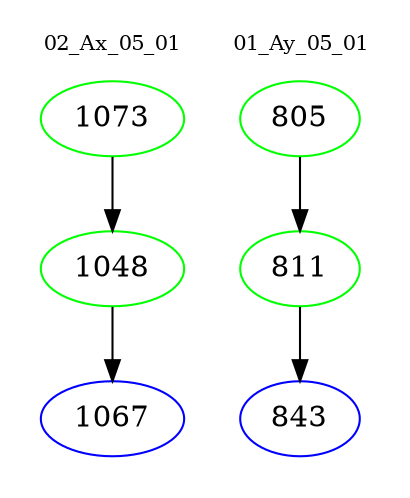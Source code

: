 digraph{
subgraph cluster_0 {
color = white
label = "02_Ax_05_01";
fontsize=10;
T0_1073 [label="1073", color="green"]
T0_1073 -> T0_1048 [color="black"]
T0_1048 [label="1048", color="green"]
T0_1048 -> T0_1067 [color="black"]
T0_1067 [label="1067", color="blue"]
}
subgraph cluster_1 {
color = white
label = "01_Ay_05_01";
fontsize=10;
T1_805 [label="805", color="green"]
T1_805 -> T1_811 [color="black"]
T1_811 [label="811", color="green"]
T1_811 -> T1_843 [color="black"]
T1_843 [label="843", color="blue"]
}
}
